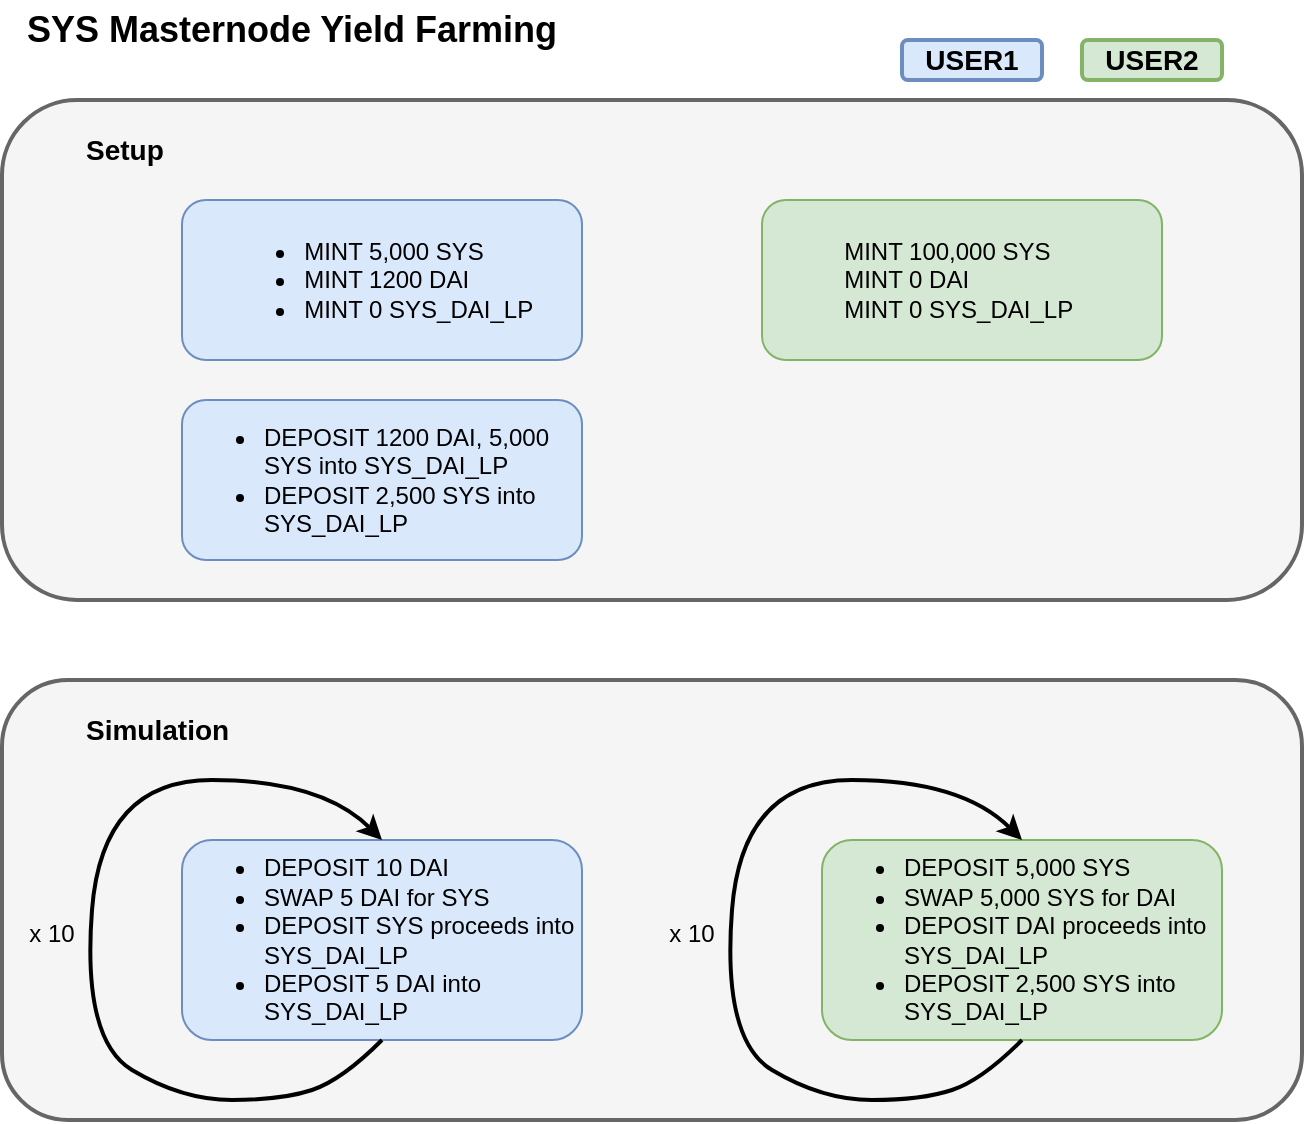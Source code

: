 <mxfile version="19.0.2" type="device"><diagram id="Xcf2HrMHF7hf6fmA7kPF" name="Page-1"><mxGraphModel dx="1396" dy="1719" grid="1" gridSize="10" guides="1" tooltips="1" connect="1" arrows="1" fold="1" page="1" pageScale="1" pageWidth="850" pageHeight="1100" math="0" shadow="0"><root><mxCell id="0"/><mxCell id="1" parent="0"/><mxCell id="IhQClDsUxNEgwaEZFJD6-16" value="" style="rounded=1;whiteSpace=wrap;html=1;fillColor=#f5f5f5;fontColor=#333333;strokeColor=#666666;strokeWidth=2;" vertex="1" parent="1"><mxGeometry x="-10" y="-10" width="650" height="250" as="geometry"/></mxCell><mxCell id="IhQClDsUxNEgwaEZFJD6-13" value="" style="rounded=1;whiteSpace=wrap;html=1;fillColor=#f5f5f5;fontColor=#333333;strokeColor=#666666;strokeWidth=2;" vertex="1" parent="1"><mxGeometry x="-10" y="280" width="650" height="220" as="geometry"/></mxCell><mxCell id="IhQClDsUxNEgwaEZFJD6-3" value="&lt;div style=&quot;text-align: left;&quot;&gt;&lt;ul&gt;&lt;li&gt;&lt;span style=&quot;background-color: initial;&quot;&gt;MINT 5,000 SYS&lt;/span&gt;&lt;/li&gt;&lt;li&gt;&lt;span style=&quot;background-color: initial;&quot;&gt;MINT 1200 DAI&lt;/span&gt;&lt;br&gt;&lt;/li&gt;&lt;li&gt;&lt;span style=&quot;background-color: initial;&quot;&gt;MINT 0 SYS_DAI_LP&amp;nbsp;&lt;/span&gt;&lt;br&gt;&lt;/li&gt;&lt;/ul&gt;&lt;/div&gt;" style="rounded=1;whiteSpace=wrap;html=1;align=center;fillColor=#dae8fc;strokeColor=#6c8ebf;" vertex="1" parent="1"><mxGeometry x="80" y="40" width="200" height="80" as="geometry"/></mxCell><mxCell id="IhQClDsUxNEgwaEZFJD6-4" value="&lt;div style=&quot;text-align: left;&quot;&gt;&lt;span style=&quot;background-color: initial;&quot;&gt;MINT 100,000 SYS&lt;/span&gt;&lt;/div&gt;&lt;div style=&quot;text-align: left;&quot;&gt;&lt;span style=&quot;background-color: initial;&quot;&gt;MINT 0 DAI&lt;/span&gt;&lt;/div&gt;&lt;div style=&quot;text-align: left;&quot;&gt;&lt;span style=&quot;background-color: initial;&quot;&gt;MINT 0 SYS_DAI_LP&amp;nbsp;&lt;/span&gt;&lt;/div&gt;" style="rounded=1;whiteSpace=wrap;html=1;fillColor=#d5e8d4;strokeColor=#82b366;" vertex="1" parent="1"><mxGeometry x="370" y="40" width="200" height="80" as="geometry"/></mxCell><mxCell id="IhQClDsUxNEgwaEZFJD6-5" value="&lt;div style=&quot;text-align: left;&quot;&gt;&lt;ul&gt;&lt;li&gt;&lt;span style=&quot;background-color: initial;&quot;&gt;DEPOSIT 1200 DAI, 5,000 SYS&amp;nbsp;&lt;/span&gt;into SYS_DAI_LP&lt;/li&gt;&lt;li&gt;DEPOSIT 2,500 SYS into SYS_DAI_LP&lt;/li&gt;&lt;/ul&gt;&lt;/div&gt;" style="rounded=1;whiteSpace=wrap;html=1;align=center;fillColor=#dae8fc;strokeColor=#6c8ebf;" vertex="1" parent="1"><mxGeometry x="80" y="140" width="200" height="80" as="geometry"/></mxCell><mxCell id="IhQClDsUxNEgwaEZFJD6-7" value="&lt;div style=&quot;text-align: left;&quot;&gt;&lt;ul&gt;&lt;li&gt;DEPOSIT 5,000 SYS&lt;/li&gt;&lt;li&gt;SWAP 5,000 SYS for DAI&lt;/li&gt;&lt;li&gt;DEPOSIT DAI proceeds into SYS_DAI_LP&lt;/li&gt;&lt;li&gt;DEPOSIT 2,500 SYS into SYS_DAI_LP&lt;/li&gt;&lt;/ul&gt;&lt;/div&gt;" style="rounded=1;whiteSpace=wrap;html=1;align=center;fillColor=#d5e8d4;strokeColor=#82b366;" vertex="1" parent="1"><mxGeometry x="400" y="360" width="200" height="100" as="geometry"/></mxCell><mxCell id="IhQClDsUxNEgwaEZFJD6-8" value="&lt;div style=&quot;text-align: left;&quot;&gt;&lt;ul&gt;&lt;li&gt;DEPOSIT 10 DAI&lt;/li&gt;&lt;li&gt;SWAP 5 DAI&amp;nbsp;for SYS&lt;/li&gt;&lt;li&gt;DEPOSIT SYS proceeds into SYS_DAI_LP&lt;/li&gt;&lt;li&gt;DEPOSIT 5 DAI into SYS_DAI_LP&lt;/li&gt;&lt;/ul&gt;&lt;/div&gt;" style="rounded=1;whiteSpace=wrap;html=1;align=center;fillColor=#dae8fc;strokeColor=#6c8ebf;" vertex="1" parent="1"><mxGeometry x="80" y="360" width="200" height="100" as="geometry"/></mxCell><mxCell id="IhQClDsUxNEgwaEZFJD6-11" value="" style="curved=1;endArrow=classic;html=1;rounded=0;exitX=0.5;exitY=1;exitDx=0;exitDy=0;entryX=0.5;entryY=0;entryDx=0;entryDy=0;strokeWidth=2;" edge="1" parent="1"><mxGeometry width="50" height="50" relative="1" as="geometry"><mxPoint x="500" y="460" as="sourcePoint"/><mxPoint x="500" y="360" as="targetPoint"/><Array as="points"><mxPoint x="480" y="480"/><mxPoint x="450" y="490"/><mxPoint x="400" y="490"/><mxPoint x="350" y="460"/><mxPoint x="360" y="330"/><mxPoint x="470" y="330"/></Array></mxGeometry></mxCell><mxCell id="IhQClDsUxNEgwaEZFJD6-12" value="" style="curved=1;endArrow=classic;html=1;rounded=0;exitX=0.5;exitY=1;exitDx=0;exitDy=0;entryX=0.5;entryY=0;entryDx=0;entryDy=0;strokeWidth=2;" edge="1" parent="1"><mxGeometry width="50" height="50" relative="1" as="geometry"><mxPoint x="180" y="460" as="sourcePoint"/><mxPoint x="180" y="360" as="targetPoint"/><Array as="points"><mxPoint x="160" y="480"/><mxPoint x="130" y="490"/><mxPoint x="80" y="490"/><mxPoint x="30" y="460"/><mxPoint x="40" y="330"/><mxPoint x="150" y="330"/></Array></mxGeometry></mxCell><mxCell id="IhQClDsUxNEgwaEZFJD6-17" value="&lt;b&gt;&lt;font style=&quot;font-size: 14px;&quot;&gt;Setup&lt;/font&gt;&lt;/b&gt;" style="text;html=1;strokeColor=none;fillColor=none;align=left;verticalAlign=middle;whiteSpace=wrap;rounded=0;" vertex="1" parent="1"><mxGeometry x="30" width="100" height="30" as="geometry"/></mxCell><mxCell id="IhQClDsUxNEgwaEZFJD6-18" value="&lt;b&gt;&lt;font style=&quot;font-size: 14px;&quot;&gt;Simulation&lt;/font&gt;&lt;/b&gt;" style="text;html=1;strokeColor=none;fillColor=none;align=left;verticalAlign=middle;whiteSpace=wrap;rounded=0;" vertex="1" parent="1"><mxGeometry x="30" y="290" width="100" height="30" as="geometry"/></mxCell><mxCell id="IhQClDsUxNEgwaEZFJD6-19" value="&lt;b&gt;USER1&lt;/b&gt;" style="rounded=1;whiteSpace=wrap;html=1;fontSize=14;strokeWidth=2;fillColor=#dae8fc;strokeColor=#6c8ebf;" vertex="1" parent="1"><mxGeometry x="440" y="-40" width="70" height="20" as="geometry"/></mxCell><mxCell id="IhQClDsUxNEgwaEZFJD6-20" value="&lt;b&gt;USER2&lt;/b&gt;" style="rounded=1;whiteSpace=wrap;html=1;fontSize=14;strokeWidth=2;fillColor=#d5e8d4;strokeColor=#82b366;" vertex="1" parent="1"><mxGeometry x="530" y="-40" width="70" height="20" as="geometry"/></mxCell><mxCell id="IhQClDsUxNEgwaEZFJD6-21" value="&lt;font style=&quot;font-size: 18px;&quot;&gt;&lt;b&gt;SYS Masternode Yield Farming&lt;/b&gt;&lt;/font&gt;" style="text;html=1;strokeColor=none;fillColor=none;align=center;verticalAlign=middle;whiteSpace=wrap;rounded=0;fontSize=14;" vertex="1" parent="1"><mxGeometry y="-60" width="270" height="30" as="geometry"/></mxCell><mxCell id="IhQClDsUxNEgwaEZFJD6-22" value="&lt;font style=&quot;font-size: 12px;&quot;&gt;x 10&lt;/font&gt;" style="text;html=1;strokeColor=none;fillColor=none;align=center;verticalAlign=middle;whiteSpace=wrap;rounded=0;fontSize=18;" vertex="1" parent="1"><mxGeometry y="390" width="30" height="30" as="geometry"/></mxCell><mxCell id="IhQClDsUxNEgwaEZFJD6-23" value="&lt;font style=&quot;font-size: 12px;&quot;&gt;x 10&lt;/font&gt;" style="text;html=1;strokeColor=none;fillColor=none;align=center;verticalAlign=middle;whiteSpace=wrap;rounded=0;fontSize=18;" vertex="1" parent="1"><mxGeometry x="320" y="390" width="30" height="30" as="geometry"/></mxCell></root></mxGraphModel></diagram></mxfile>